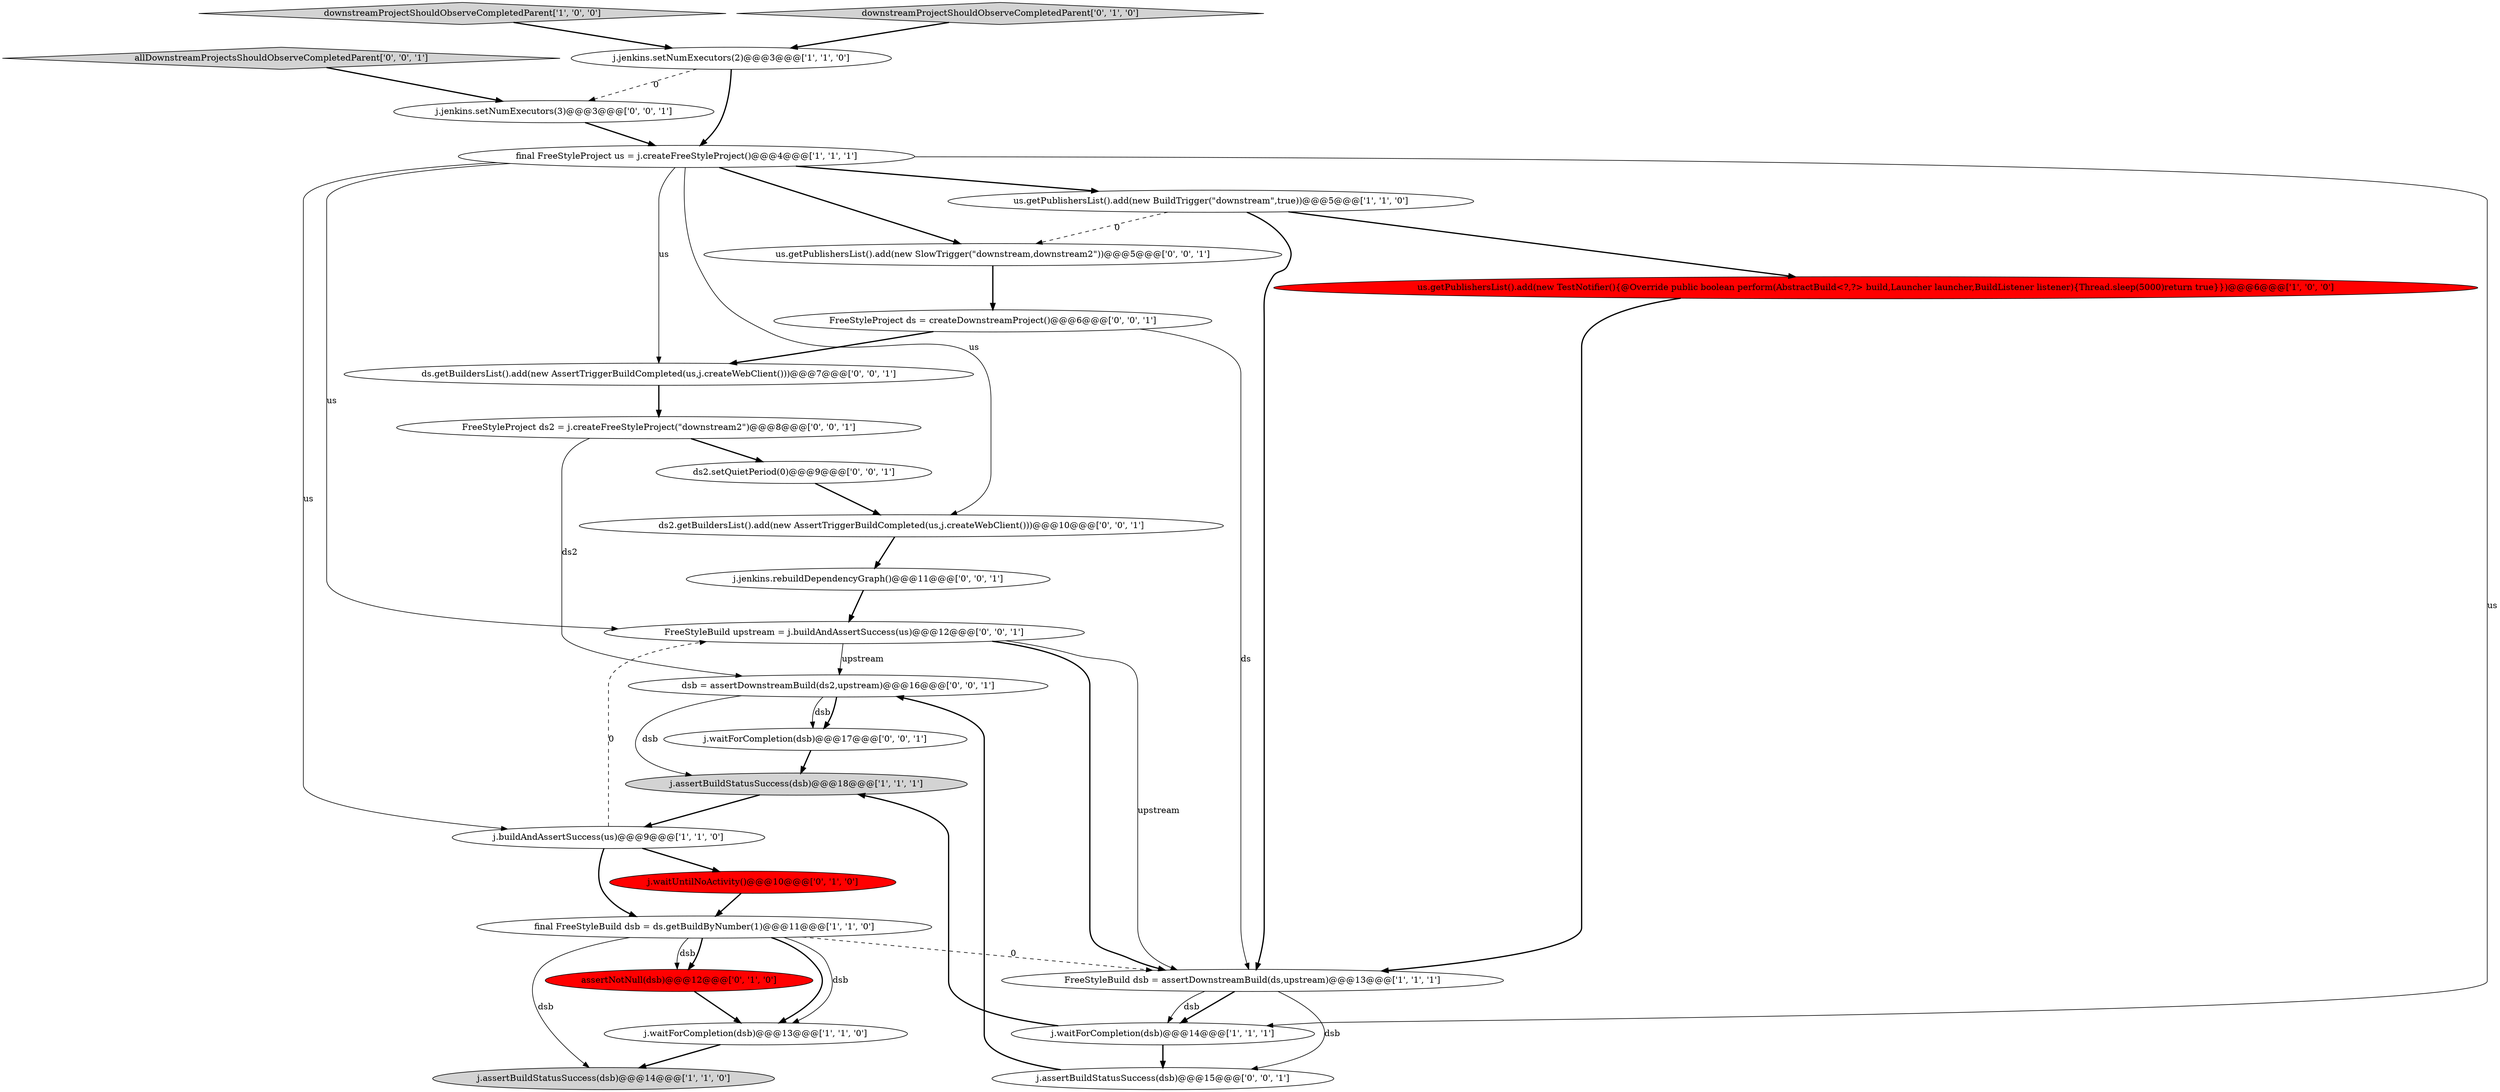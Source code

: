 digraph {
4 [style = filled, label = "final FreeStyleProject us = j.createFreeStyleProject()@@@4@@@['1', '1', '1']", fillcolor = white, shape = ellipse image = "AAA0AAABBB1BBB"];
17 [style = filled, label = "dsb = assertDownstreamBuild(ds2,upstream)@@@16@@@['0', '0', '1']", fillcolor = white, shape = ellipse image = "AAA0AAABBB3BBB"];
25 [style = filled, label = "j.jenkins.rebuildDependencyGraph()@@@11@@@['0', '0', '1']", fillcolor = white, shape = ellipse image = "AAA0AAABBB3BBB"];
19 [style = filled, label = "FreeStyleBuild upstream = j.buildAndAssertSuccess(us)@@@12@@@['0', '0', '1']", fillcolor = white, shape = ellipse image = "AAA0AAABBB3BBB"];
6 [style = filled, label = "j.waitForCompletion(dsb)@@@14@@@['1', '1', '1']", fillcolor = white, shape = ellipse image = "AAA0AAABBB1BBB"];
9 [style = filled, label = "j.assertBuildStatusSuccess(dsb)@@@14@@@['1', '1', '0']", fillcolor = lightgray, shape = ellipse image = "AAA0AAABBB1BBB"];
27 [style = filled, label = "j.jenkins.setNumExecutors(3)@@@3@@@['0', '0', '1']", fillcolor = white, shape = ellipse image = "AAA0AAABBB3BBB"];
2 [style = filled, label = "j.buildAndAssertSuccess(us)@@@9@@@['1', '1', '0']", fillcolor = white, shape = ellipse image = "AAA0AAABBB1BBB"];
18 [style = filled, label = "ds2.getBuildersList().add(new AssertTriggerBuildCompleted(us,j.createWebClient()))@@@10@@@['0', '0', '1']", fillcolor = white, shape = ellipse image = "AAA0AAABBB3BBB"];
22 [style = filled, label = "ds2.setQuietPeriod(0)@@@9@@@['0', '0', '1']", fillcolor = white, shape = ellipse image = "AAA0AAABBB3BBB"];
23 [style = filled, label = "allDownstreamProjectsShouldObserveCompletedParent['0', '0', '1']", fillcolor = lightgray, shape = diamond image = "AAA0AAABBB3BBB"];
10 [style = filled, label = "downstreamProjectShouldObserveCompletedParent['1', '0', '0']", fillcolor = lightgray, shape = diamond image = "AAA0AAABBB1BBB"];
20 [style = filled, label = "j.waitForCompletion(dsb)@@@17@@@['0', '0', '1']", fillcolor = white, shape = ellipse image = "AAA0AAABBB3BBB"];
14 [style = filled, label = "assertNotNull(dsb)@@@12@@@['0', '1', '0']", fillcolor = red, shape = ellipse image = "AAA1AAABBB2BBB"];
16 [style = filled, label = "FreeStyleProject ds2 = j.createFreeStyleProject(\"downstream2\")@@@8@@@['0', '0', '1']", fillcolor = white, shape = ellipse image = "AAA0AAABBB3BBB"];
12 [style = filled, label = "j.waitUntilNoActivity()@@@10@@@['0', '1', '0']", fillcolor = red, shape = ellipse image = "AAA1AAABBB2BBB"];
13 [style = filled, label = "downstreamProjectShouldObserveCompletedParent['0', '1', '0']", fillcolor = lightgray, shape = diamond image = "AAA0AAABBB2BBB"];
11 [style = filled, label = "FreeStyleBuild dsb = assertDownstreamBuild(ds,upstream)@@@13@@@['1', '1', '1']", fillcolor = white, shape = ellipse image = "AAA0AAABBB1BBB"];
8 [style = filled, label = "us.getPublishersList().add(new BuildTrigger(\"downstream\",true))@@@5@@@['1', '1', '0']", fillcolor = white, shape = ellipse image = "AAA0AAABBB1BBB"];
7 [style = filled, label = "j.waitForCompletion(dsb)@@@13@@@['1', '1', '0']", fillcolor = white, shape = ellipse image = "AAA0AAABBB1BBB"];
15 [style = filled, label = "FreeStyleProject ds = createDownstreamProject()@@@6@@@['0', '0', '1']", fillcolor = white, shape = ellipse image = "AAA0AAABBB3BBB"];
21 [style = filled, label = "us.getPublishersList().add(new SlowTrigger(\"downstream,downstream2\"))@@@5@@@['0', '0', '1']", fillcolor = white, shape = ellipse image = "AAA0AAABBB3BBB"];
26 [style = filled, label = "j.assertBuildStatusSuccess(dsb)@@@15@@@['0', '0', '1']", fillcolor = white, shape = ellipse image = "AAA0AAABBB3BBB"];
24 [style = filled, label = "ds.getBuildersList().add(new AssertTriggerBuildCompleted(us,j.createWebClient()))@@@7@@@['0', '0', '1']", fillcolor = white, shape = ellipse image = "AAA0AAABBB3BBB"];
1 [style = filled, label = "final FreeStyleBuild dsb = ds.getBuildByNumber(1)@@@11@@@['1', '1', '0']", fillcolor = white, shape = ellipse image = "AAA0AAABBB1BBB"];
3 [style = filled, label = "j.assertBuildStatusSuccess(dsb)@@@18@@@['1', '1', '1']", fillcolor = lightgray, shape = ellipse image = "AAA0AAABBB1BBB"];
0 [style = filled, label = "us.getPublishersList().add(new TestNotifier(){@Override public boolean perform(AbstractBuild<?,?> build,Launcher launcher,BuildListener listener){Thread.sleep(5000)return true}})@@@6@@@['1', '0', '0']", fillcolor = red, shape = ellipse image = "AAA1AAABBB1BBB"];
5 [style = filled, label = "j.jenkins.setNumExecutors(2)@@@3@@@['1', '1', '0']", fillcolor = white, shape = ellipse image = "AAA0AAABBB1BBB"];
6->3 [style = bold, label=""];
2->19 [style = dashed, label="0"];
6->26 [style = bold, label=""];
1->9 [style = solid, label="dsb"];
23->27 [style = bold, label=""];
26->17 [style = bold, label=""];
2->1 [style = bold, label=""];
4->19 [style = solid, label="us"];
17->20 [style = solid, label="dsb"];
21->15 [style = bold, label=""];
17->3 [style = solid, label="dsb"];
11->6 [style = bold, label=""];
16->17 [style = solid, label="ds2"];
19->17 [style = solid, label="upstream"];
4->21 [style = bold, label=""];
0->11 [style = bold, label=""];
4->18 [style = solid, label="us"];
19->11 [style = bold, label=""];
20->3 [style = bold, label=""];
8->21 [style = dashed, label="0"];
4->2 [style = solid, label="us"];
16->22 [style = bold, label=""];
11->26 [style = solid, label="dsb"];
12->1 [style = bold, label=""];
1->7 [style = bold, label=""];
2->12 [style = bold, label=""];
14->7 [style = bold, label=""];
8->0 [style = bold, label=""];
7->9 [style = bold, label=""];
11->6 [style = solid, label="dsb"];
24->16 [style = bold, label=""];
27->4 [style = bold, label=""];
5->27 [style = dashed, label="0"];
22->18 [style = bold, label=""];
10->5 [style = bold, label=""];
3->2 [style = bold, label=""];
1->11 [style = dashed, label="0"];
4->24 [style = solid, label="us"];
15->24 [style = bold, label=""];
5->4 [style = bold, label=""];
25->19 [style = bold, label=""];
1->7 [style = solid, label="dsb"];
18->25 [style = bold, label=""];
13->5 [style = bold, label=""];
19->11 [style = solid, label="upstream"];
4->8 [style = bold, label=""];
1->14 [style = solid, label="dsb"];
1->14 [style = bold, label=""];
15->11 [style = solid, label="ds"];
8->11 [style = bold, label=""];
4->6 [style = solid, label="us"];
17->20 [style = bold, label=""];
}
